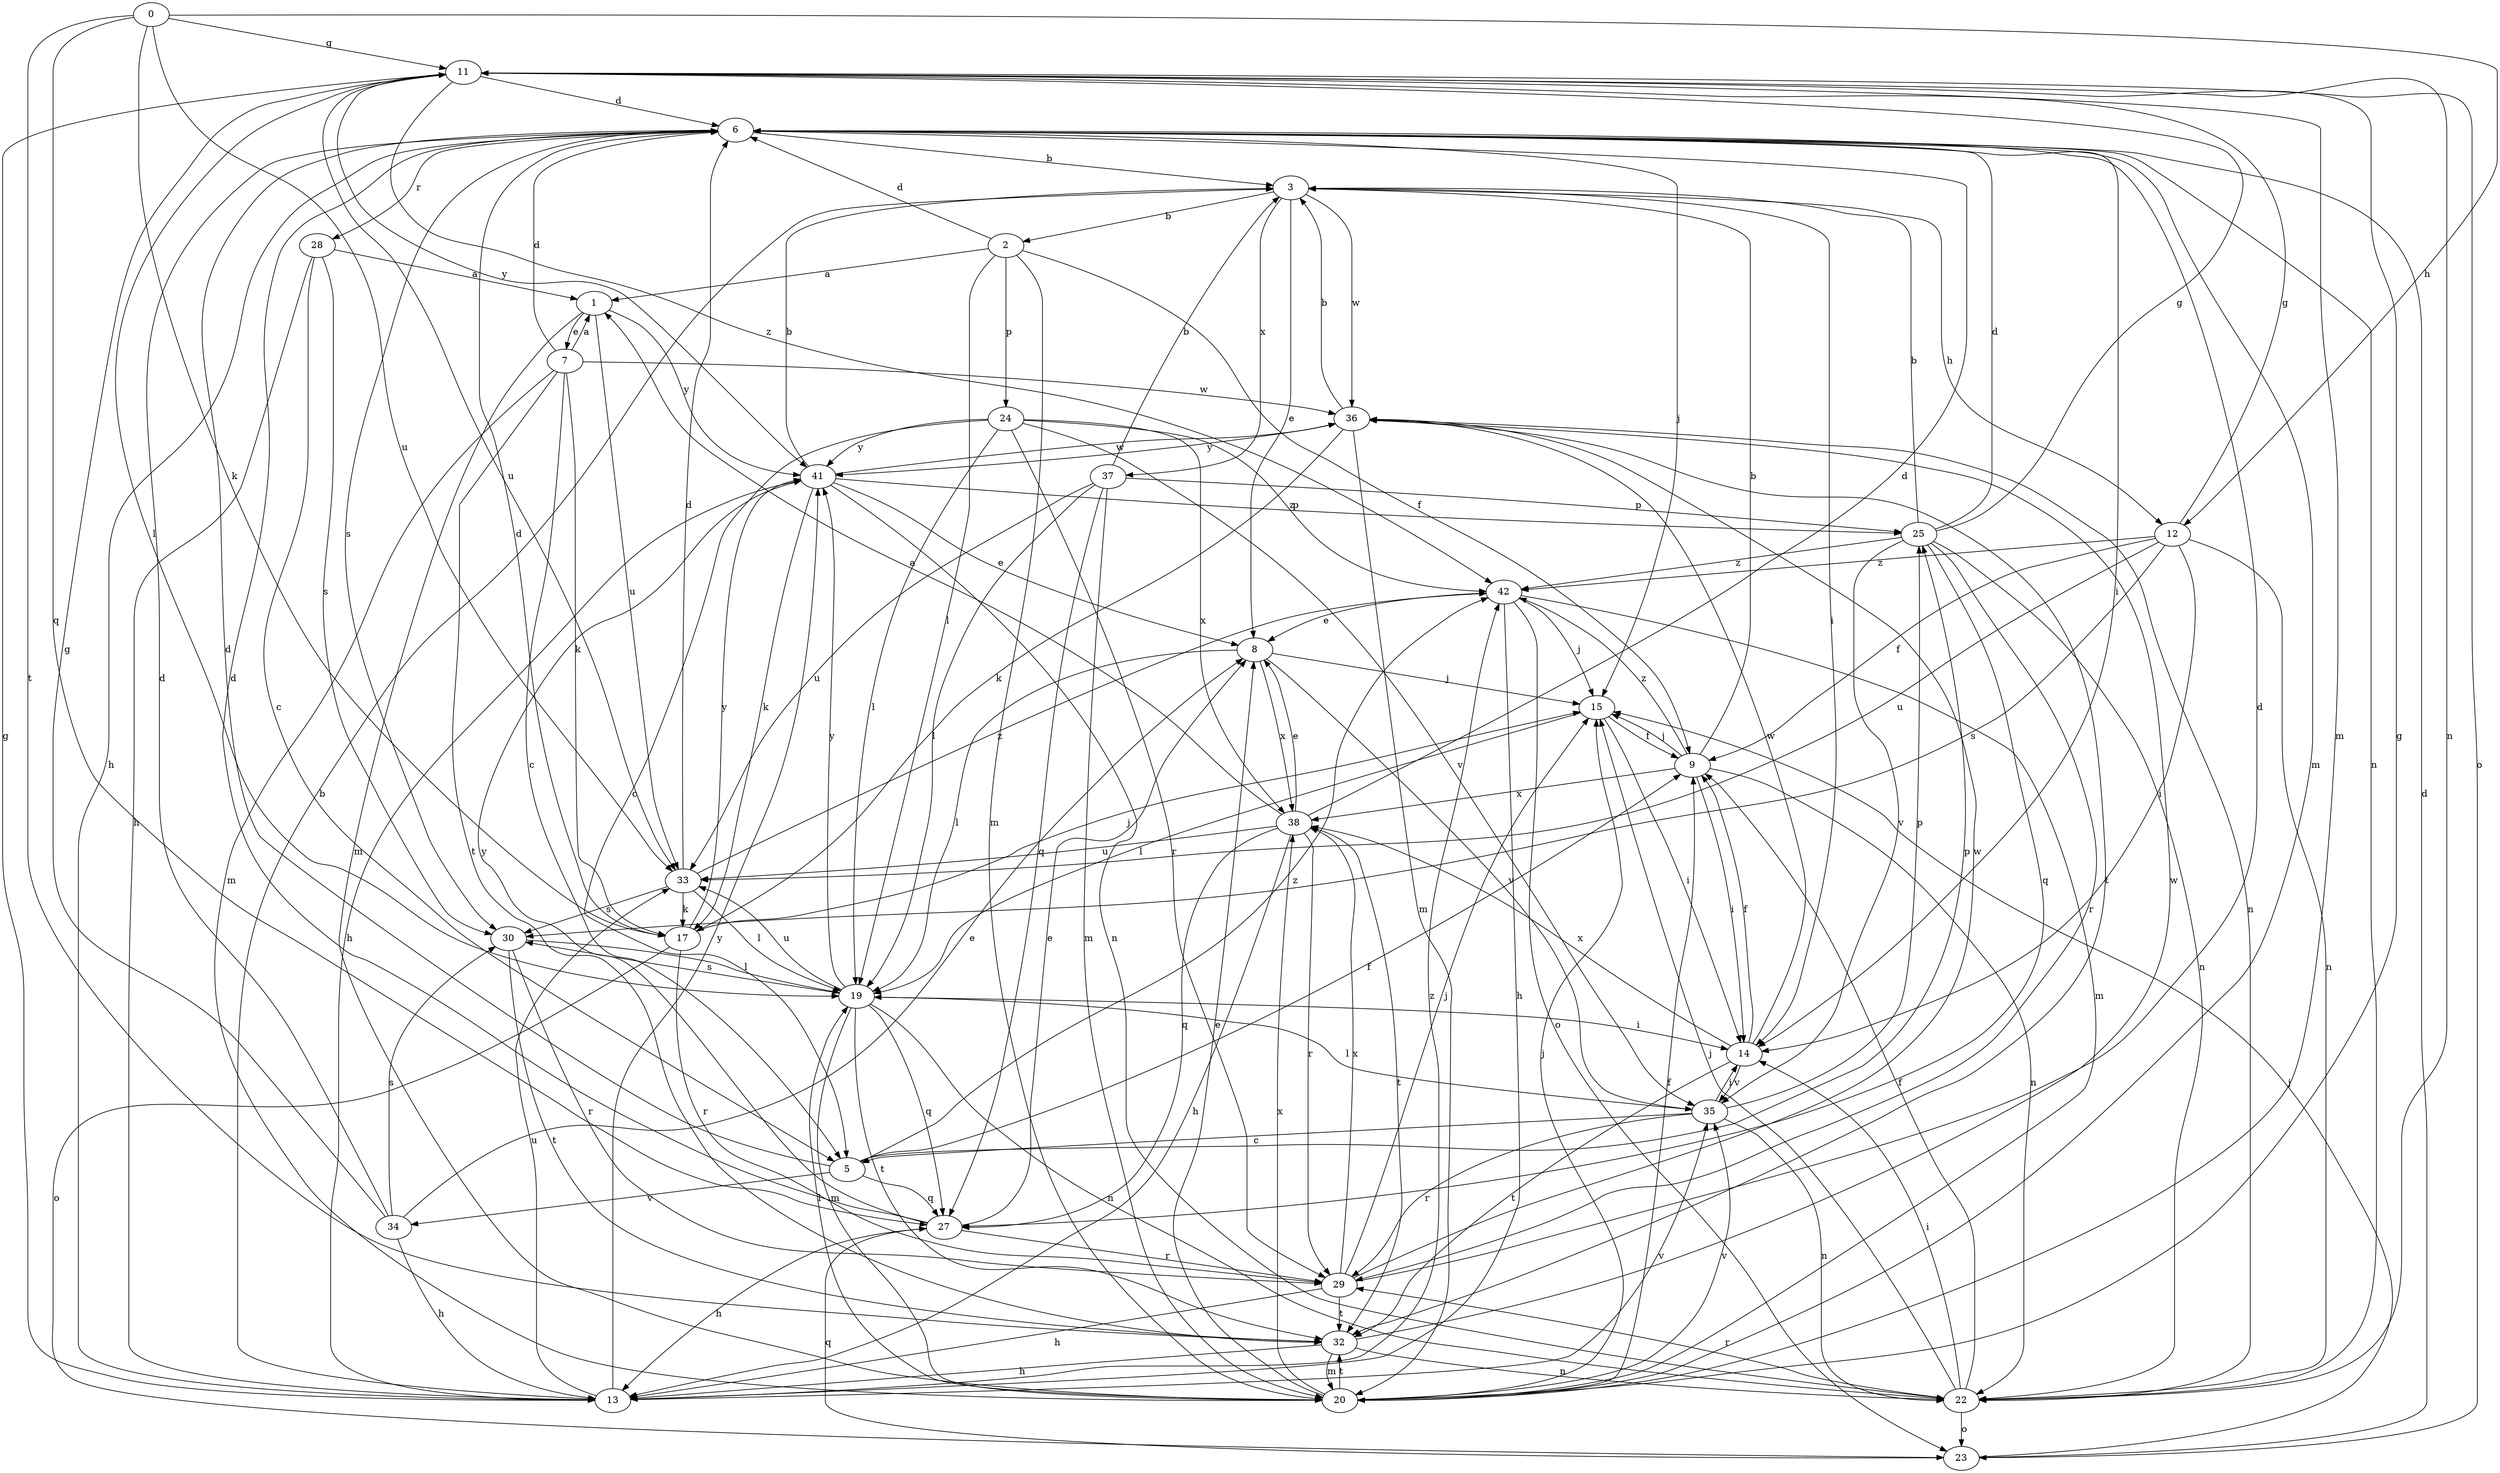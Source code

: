 strict digraph  {
0;
1;
2;
3;
5;
6;
7;
8;
9;
11;
12;
13;
14;
15;
17;
19;
20;
22;
23;
24;
25;
27;
28;
29;
30;
32;
33;
34;
35;
36;
37;
38;
41;
42;
0 -> 11  [label=g];
0 -> 12  [label=h];
0 -> 17  [label=k];
0 -> 27  [label=q];
0 -> 32  [label=t];
0 -> 33  [label=u];
1 -> 7  [label=e];
1 -> 20  [label=m];
1 -> 33  [label=u];
1 -> 41  [label=y];
2 -> 1  [label=a];
2 -> 6  [label=d];
2 -> 9  [label=f];
2 -> 19  [label=l];
2 -> 20  [label=m];
2 -> 24  [label=p];
3 -> 2  [label=b];
3 -> 8  [label=e];
3 -> 12  [label=h];
3 -> 14  [label=i];
3 -> 36  [label=w];
3 -> 37  [label=x];
5 -> 6  [label=d];
5 -> 9  [label=f];
5 -> 25  [label=p];
5 -> 27  [label=q];
5 -> 34  [label=v];
5 -> 42  [label=z];
6 -> 3  [label=b];
6 -> 13  [label=h];
6 -> 14  [label=i];
6 -> 15  [label=j];
6 -> 20  [label=m];
6 -> 22  [label=n];
6 -> 28  [label=r];
6 -> 30  [label=s];
7 -> 1  [label=a];
7 -> 5  [label=c];
7 -> 6  [label=d];
7 -> 17  [label=k];
7 -> 20  [label=m];
7 -> 32  [label=t];
7 -> 36  [label=w];
8 -> 15  [label=j];
8 -> 19  [label=l];
8 -> 35  [label=v];
8 -> 38  [label=x];
9 -> 3  [label=b];
9 -> 14  [label=i];
9 -> 15  [label=j];
9 -> 22  [label=n];
9 -> 38  [label=x];
9 -> 42  [label=z];
11 -> 6  [label=d];
11 -> 19  [label=l];
11 -> 20  [label=m];
11 -> 22  [label=n];
11 -> 23  [label=o];
11 -> 33  [label=u];
11 -> 41  [label=y];
11 -> 42  [label=z];
12 -> 9  [label=f];
12 -> 11  [label=g];
12 -> 14  [label=i];
12 -> 22  [label=n];
12 -> 30  [label=s];
12 -> 33  [label=u];
12 -> 42  [label=z];
13 -> 3  [label=b];
13 -> 11  [label=g];
13 -> 33  [label=u];
13 -> 35  [label=v];
13 -> 41  [label=y];
13 -> 42  [label=z];
14 -> 9  [label=f];
14 -> 32  [label=t];
14 -> 35  [label=v];
14 -> 36  [label=w];
14 -> 38  [label=x];
15 -> 9  [label=f];
15 -> 14  [label=i];
15 -> 19  [label=l];
17 -> 6  [label=d];
17 -> 15  [label=j];
17 -> 23  [label=o];
17 -> 29  [label=r];
17 -> 41  [label=y];
19 -> 14  [label=i];
19 -> 20  [label=m];
19 -> 22  [label=n];
19 -> 27  [label=q];
19 -> 30  [label=s];
19 -> 32  [label=t];
19 -> 33  [label=u];
19 -> 41  [label=y];
20 -> 8  [label=e];
20 -> 9  [label=f];
20 -> 11  [label=g];
20 -> 15  [label=j];
20 -> 19  [label=l];
20 -> 32  [label=t];
20 -> 35  [label=v];
20 -> 38  [label=x];
22 -> 9  [label=f];
22 -> 14  [label=i];
22 -> 15  [label=j];
22 -> 23  [label=o];
22 -> 29  [label=r];
23 -> 6  [label=d];
23 -> 15  [label=j];
23 -> 27  [label=q];
24 -> 5  [label=c];
24 -> 19  [label=l];
24 -> 29  [label=r];
24 -> 35  [label=v];
24 -> 38  [label=x];
24 -> 41  [label=y];
24 -> 42  [label=z];
25 -> 3  [label=b];
25 -> 6  [label=d];
25 -> 11  [label=g];
25 -> 22  [label=n];
25 -> 27  [label=q];
25 -> 29  [label=r];
25 -> 35  [label=v];
25 -> 42  [label=z];
27 -> 6  [label=d];
27 -> 8  [label=e];
27 -> 13  [label=h];
27 -> 29  [label=r];
27 -> 41  [label=y];
28 -> 1  [label=a];
28 -> 5  [label=c];
28 -> 13  [label=h];
28 -> 30  [label=s];
29 -> 6  [label=d];
29 -> 13  [label=h];
29 -> 15  [label=j];
29 -> 32  [label=t];
29 -> 36  [label=w];
29 -> 38  [label=x];
30 -> 19  [label=l];
30 -> 29  [label=r];
30 -> 32  [label=t];
32 -> 13  [label=h];
32 -> 20  [label=m];
32 -> 22  [label=n];
32 -> 36  [label=w];
33 -> 6  [label=d];
33 -> 17  [label=k];
33 -> 19  [label=l];
33 -> 30  [label=s];
33 -> 42  [label=z];
34 -> 6  [label=d];
34 -> 8  [label=e];
34 -> 11  [label=g];
34 -> 13  [label=h];
34 -> 30  [label=s];
35 -> 5  [label=c];
35 -> 14  [label=i];
35 -> 19  [label=l];
35 -> 22  [label=n];
35 -> 25  [label=p];
35 -> 29  [label=r];
36 -> 3  [label=b];
36 -> 17  [label=k];
36 -> 20  [label=m];
36 -> 22  [label=n];
36 -> 32  [label=t];
36 -> 41  [label=y];
37 -> 3  [label=b];
37 -> 19  [label=l];
37 -> 20  [label=m];
37 -> 25  [label=p];
37 -> 27  [label=q];
37 -> 33  [label=u];
38 -> 1  [label=a];
38 -> 6  [label=d];
38 -> 8  [label=e];
38 -> 13  [label=h];
38 -> 27  [label=q];
38 -> 29  [label=r];
38 -> 32  [label=t];
38 -> 33  [label=u];
41 -> 3  [label=b];
41 -> 8  [label=e];
41 -> 13  [label=h];
41 -> 17  [label=k];
41 -> 22  [label=n];
41 -> 25  [label=p];
41 -> 36  [label=w];
42 -> 8  [label=e];
42 -> 13  [label=h];
42 -> 15  [label=j];
42 -> 20  [label=m];
42 -> 23  [label=o];
}
